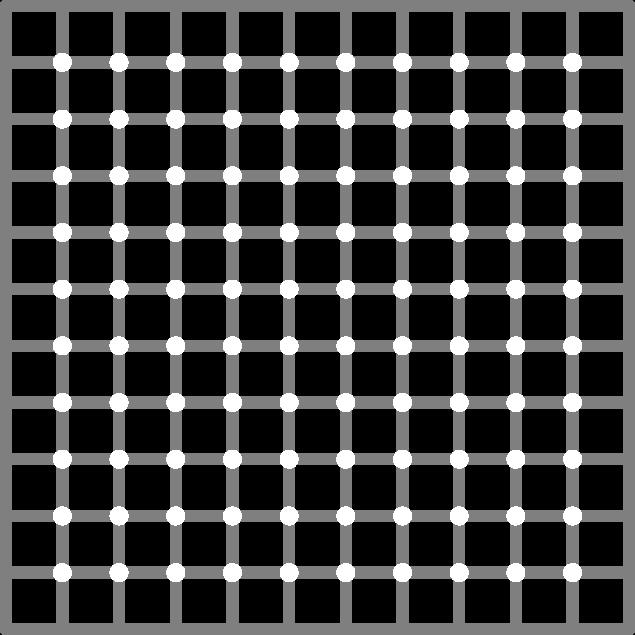 unitsize(1cm);
//== Đường ngang
int n=12;
for(int i =1;i<=n;++i){
	draw((1,i)--(n,i),gray+0.2cm);
	draw((i,1)--(i,n),gray+0.2cm);}
//== chấn trắng
for(int i =2;i<=n-1;++i){
	for(int j=2;j<=n-1;++j){
		fill(circle((i,j),0.16),white);}}
shipout(bbox(0mm,white,Fill(black)));